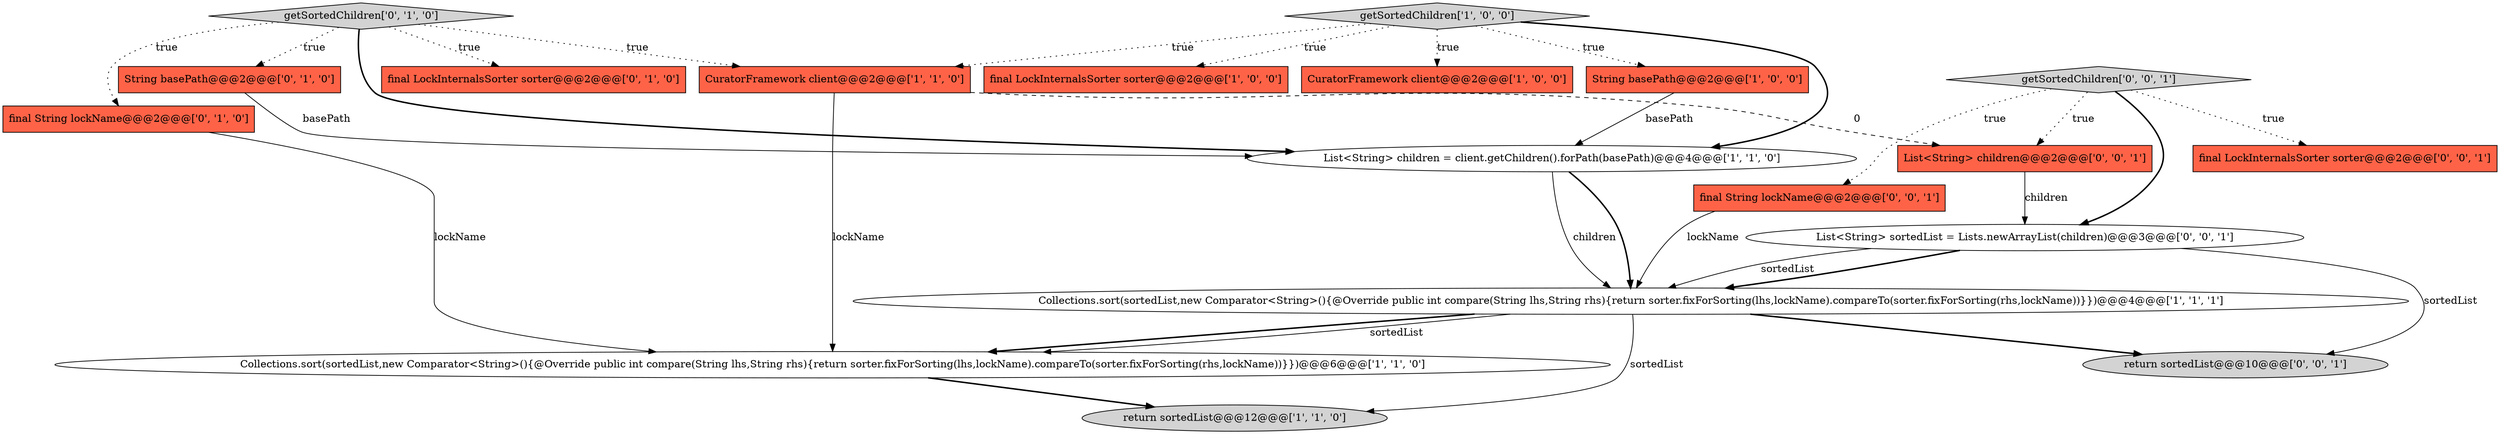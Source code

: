 digraph {
0 [style = filled, label = "Collections.sort(sortedList,new Comparator<String>(){@Override public int compare(String lhs,String rhs){return sorter.fixForSorting(lhs,lockName).compareTo(sorter.fixForSorting(rhs,lockName))}})@@@6@@@['1', '1', '0']", fillcolor = white, shape = ellipse image = "AAA0AAABBB1BBB"];
14 [style = filled, label = "final String lockName@@@2@@@['0', '0', '1']", fillcolor = tomato, shape = box image = "AAA0AAABBB3BBB"];
16 [style = filled, label = "return sortedList@@@10@@@['0', '0', '1']", fillcolor = lightgray, shape = ellipse image = "AAA0AAABBB3BBB"];
17 [style = filled, label = "getSortedChildren['0', '0', '1']", fillcolor = lightgray, shape = diamond image = "AAA0AAABBB3BBB"];
8 [style = filled, label = "CuratorFramework client@@@2@@@['1', '1', '0']", fillcolor = tomato, shape = box image = "AAA0AAABBB1BBB"];
15 [style = filled, label = "final LockInternalsSorter sorter@@@2@@@['0', '0', '1']", fillcolor = tomato, shape = box image = "AAA0AAABBB3BBB"];
18 [style = filled, label = "List<String> children@@@2@@@['0', '0', '1']", fillcolor = tomato, shape = box image = "AAA0AAABBB3BBB"];
9 [style = filled, label = "final LockInternalsSorter sorter@@@2@@@['0', '1', '0']", fillcolor = tomato, shape = box image = "AAA0AAABBB2BBB"];
2 [style = filled, label = "getSortedChildren['1', '0', '0']", fillcolor = lightgray, shape = diamond image = "AAA0AAABBB1BBB"];
6 [style = filled, label = "CuratorFramework client@@@2@@@['1', '0', '0']", fillcolor = tomato, shape = box image = "AAA0AAABBB1BBB"];
10 [style = filled, label = "final String lockName@@@2@@@['0', '1', '0']", fillcolor = tomato, shape = box image = "AAA0AAABBB2BBB"];
11 [style = filled, label = "getSortedChildren['0', '1', '0']", fillcolor = lightgray, shape = diamond image = "AAA0AAABBB2BBB"];
13 [style = filled, label = "List<String> sortedList = Lists.newArrayList(children)@@@3@@@['0', '0', '1']", fillcolor = white, shape = ellipse image = "AAA0AAABBB3BBB"];
7 [style = filled, label = "String basePath@@@2@@@['1', '0', '0']", fillcolor = tomato, shape = box image = "AAA0AAABBB1BBB"];
3 [style = filled, label = "final LockInternalsSorter sorter@@@2@@@['1', '0', '0']", fillcolor = tomato, shape = box image = "AAA0AAABBB1BBB"];
5 [style = filled, label = "return sortedList@@@12@@@['1', '1', '0']", fillcolor = lightgray, shape = ellipse image = "AAA0AAABBB1BBB"];
4 [style = filled, label = "Collections.sort(sortedList,new Comparator<String>(){@Override public int compare(String lhs,String rhs){return sorter.fixForSorting(lhs,lockName).compareTo(sorter.fixForSorting(rhs,lockName))}})@@@4@@@['1', '1', '1']", fillcolor = white, shape = ellipse image = "AAA0AAABBB1BBB"];
12 [style = filled, label = "String basePath@@@2@@@['0', '1', '0']", fillcolor = tomato, shape = box image = "AAA0AAABBB2BBB"];
1 [style = filled, label = "List<String> children = client.getChildren().forPath(basePath)@@@4@@@['1', '1', '0']", fillcolor = white, shape = ellipse image = "AAA0AAABBB1BBB"];
17->18 [style = dotted, label="true"];
10->0 [style = solid, label="lockName"];
11->9 [style = dotted, label="true"];
2->3 [style = dotted, label="true"];
17->14 [style = dotted, label="true"];
7->1 [style = solid, label="basePath"];
13->4 [style = bold, label=""];
8->18 [style = dashed, label="0"];
11->10 [style = dotted, label="true"];
11->12 [style = dotted, label="true"];
4->16 [style = bold, label=""];
2->8 [style = dotted, label="true"];
13->4 [style = solid, label="sortedList"];
2->6 [style = dotted, label="true"];
11->1 [style = bold, label=""];
4->5 [style = solid, label="sortedList"];
8->0 [style = solid, label="lockName"];
13->16 [style = solid, label="sortedList"];
11->8 [style = dotted, label="true"];
17->15 [style = dotted, label="true"];
17->13 [style = bold, label=""];
2->1 [style = bold, label=""];
18->13 [style = solid, label="children"];
14->4 [style = solid, label="lockName"];
1->4 [style = solid, label="children"];
1->4 [style = bold, label=""];
12->1 [style = solid, label="basePath"];
0->5 [style = bold, label=""];
4->0 [style = bold, label=""];
4->0 [style = solid, label="sortedList"];
2->7 [style = dotted, label="true"];
}
